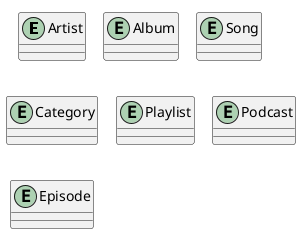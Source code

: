 @startuml
!pragma layout smetana
entity Artist {

}

entity Album {

}

entity Song {

}

entity Category {

}

entity Playlist {

}

entity Podcast {

}

entity Episode {

}
@enduml
